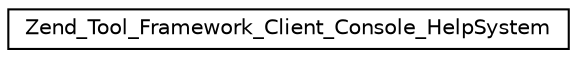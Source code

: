 digraph G
{
  edge [fontname="Helvetica",fontsize="10",labelfontname="Helvetica",labelfontsize="10"];
  node [fontname="Helvetica",fontsize="10",shape=record];
  rankdir="LR";
  Node1 [label="Zend_Tool_Framework_Client_Console_HelpSystem",height=0.2,width=0.4,color="black", fillcolor="white", style="filled",URL="$class_zend___tool___framework___client___console___help_system.html"];
}

